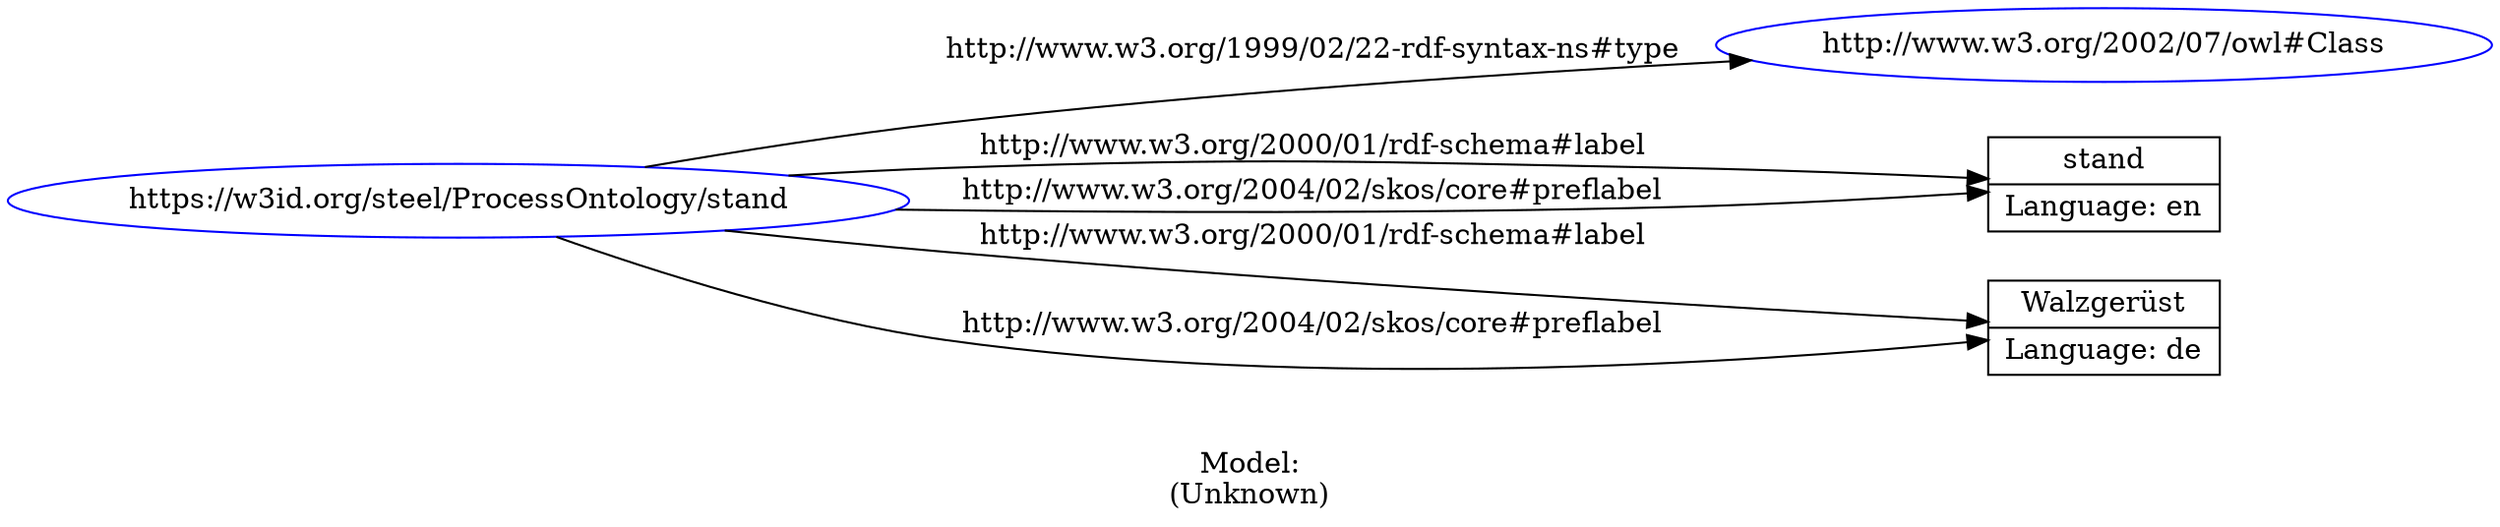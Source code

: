 digraph {
	rankdir = LR;
	charset="utf-8";

	"Rhttps://w3id.org/steel/ProcessOntology/stand" -> "Rhttp://www.w3.org/2002/07/owl#Class" [ label="http://www.w3.org/1999/02/22-rdf-syntax-ns#type" ];
	"Rhttps://w3id.org/steel/ProcessOntology/stand" -> "Lstand|Language: en" [ label="http://www.w3.org/2000/01/rdf-schema#label" ];
	"Rhttps://w3id.org/steel/ProcessOntology/stand" -> "LWalzgerüst|Language: de" [ label="http://www.w3.org/2000/01/rdf-schema#label" ];
	"Rhttps://w3id.org/steel/ProcessOntology/stand" -> "Lstand|Language: en" [ label="http://www.w3.org/2004/02/skos/core#preflabel" ];
	"Rhttps://w3id.org/steel/ProcessOntology/stand" -> "LWalzgerüst|Language: de" [ label="http://www.w3.org/2004/02/skos/core#preflabel" ];

	// Resources
	"Rhttps://w3id.org/steel/ProcessOntology/stand" [ label="https://w3id.org/steel/ProcessOntology/stand", shape = ellipse, color = blue ];
	"Rhttp://www.w3.org/2002/07/owl#Class" [ label="http://www.w3.org/2002/07/owl#Class", shape = ellipse, color = blue ];

	// Anonymous nodes

	// Literals
	"Lstand|Language: en" [ label="stand|Language: en", shape = record ];
	"LWalzgerüst|Language: de" [ label="Walzgerüst|Language: de", shape = record ];

	label="\n\nModel:\n(Unknown)";
}
